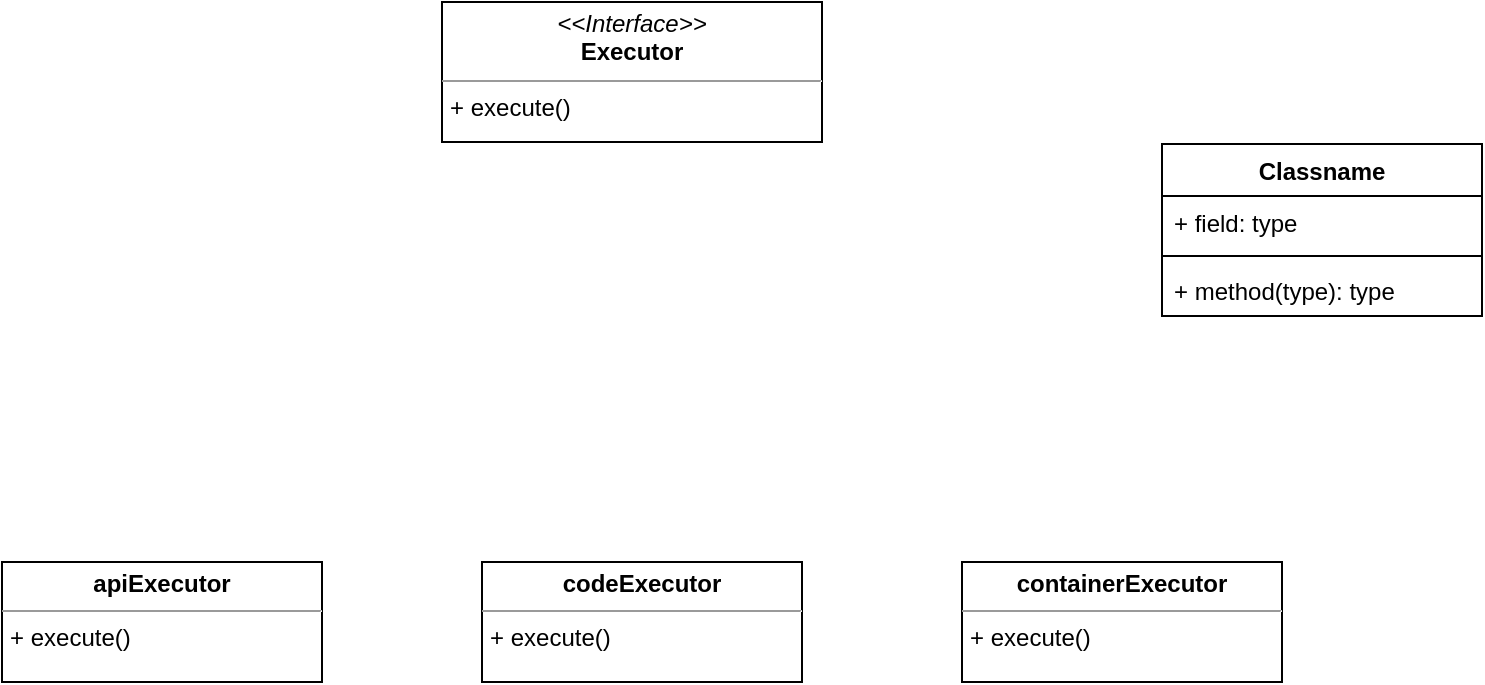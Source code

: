 <mxfile version="21.6.1" type="github">
  <diagram name="第 1 页" id="5YQmmdTOKk56YU2VY0Vi">
    <mxGraphModel dx="1363" dy="653" grid="1" gridSize="10" guides="1" tooltips="1" connect="1" arrows="1" fold="1" page="1" pageScale="1" pageWidth="827" pageHeight="1169" math="0" shadow="0">
      <root>
        <mxCell id="0" />
        <mxCell id="1" parent="0" />
        <mxCell id="bnNrwIMJFbkuABW-yQWk-2" value="&lt;p style=&quot;margin:0px;margin-top:4px;text-align:center;&quot;&gt;&lt;b&gt;apiExecutor&lt;/b&gt;&lt;/p&gt;&lt;hr size=&quot;1&quot;&gt;&lt;p style=&quot;margin:0px;margin-left:4px;&quot;&gt;+ execute()&lt;/p&gt;" style="verticalAlign=top;align=left;overflow=fill;fontSize=12;fontFamily=Helvetica;html=1;whiteSpace=wrap;" vertex="1" parent="1">
          <mxGeometry x="70" y="320" width="160" height="60" as="geometry" />
        </mxCell>
        <mxCell id="bnNrwIMJFbkuABW-yQWk-3" value="&lt;p style=&quot;margin:0px;margin-top:4px;text-align:center;&quot;&gt;&lt;b&gt;codeExecutor&lt;/b&gt;&lt;/p&gt;&lt;hr size=&quot;1&quot;&gt;&lt;p style=&quot;margin:0px;margin-left:4px;&quot;&gt;+ execute()&lt;/p&gt;" style="verticalAlign=top;align=left;overflow=fill;fontSize=12;fontFamily=Helvetica;html=1;whiteSpace=wrap;" vertex="1" parent="1">
          <mxGeometry x="310" y="320" width="160" height="60" as="geometry" />
        </mxCell>
        <mxCell id="bnNrwIMJFbkuABW-yQWk-8" value="Classname" style="swimlane;fontStyle=1;align=center;verticalAlign=top;childLayout=stackLayout;horizontal=1;startSize=26;horizontalStack=0;resizeParent=1;resizeParentMax=0;resizeLast=0;collapsible=1;marginBottom=0;whiteSpace=wrap;html=1;" vertex="1" parent="1">
          <mxGeometry x="650" y="111" width="160" height="86" as="geometry" />
        </mxCell>
        <mxCell id="bnNrwIMJFbkuABW-yQWk-9" value="+ field: type" style="text;strokeColor=none;fillColor=none;align=left;verticalAlign=top;spacingLeft=4;spacingRight=4;overflow=hidden;rotatable=0;points=[[0,0.5],[1,0.5]];portConstraint=eastwest;whiteSpace=wrap;html=1;" vertex="1" parent="bnNrwIMJFbkuABW-yQWk-8">
          <mxGeometry y="26" width="160" height="26" as="geometry" />
        </mxCell>
        <mxCell id="bnNrwIMJFbkuABW-yQWk-10" value="" style="line;strokeWidth=1;fillColor=none;align=left;verticalAlign=middle;spacingTop=-1;spacingLeft=3;spacingRight=3;rotatable=0;labelPosition=right;points=[];portConstraint=eastwest;strokeColor=inherit;" vertex="1" parent="bnNrwIMJFbkuABW-yQWk-8">
          <mxGeometry y="52" width="160" height="8" as="geometry" />
        </mxCell>
        <mxCell id="bnNrwIMJFbkuABW-yQWk-11" value="+ method(type): type" style="text;strokeColor=none;fillColor=none;align=left;verticalAlign=top;spacingLeft=4;spacingRight=4;overflow=hidden;rotatable=0;points=[[0,0.5],[1,0.5]];portConstraint=eastwest;whiteSpace=wrap;html=1;" vertex="1" parent="bnNrwIMJFbkuABW-yQWk-8">
          <mxGeometry y="60" width="160" height="26" as="geometry" />
        </mxCell>
        <mxCell id="bnNrwIMJFbkuABW-yQWk-12" value="&lt;p style=&quot;margin:0px;margin-top:4px;text-align:center;&quot;&gt;&lt;i&gt;&amp;lt;&amp;lt;Interface&amp;gt;&amp;gt;&lt;/i&gt;&lt;br&gt;&lt;b&gt;Executor&lt;/b&gt;&lt;/p&gt;&lt;hr size=&quot;1&quot;&gt;&lt;p style=&quot;margin:0px;margin-left:4px;&quot;&gt;+ execute()&lt;br&gt;&lt;/p&gt;" style="verticalAlign=top;align=left;overflow=fill;fontSize=12;fontFamily=Helvetica;html=1;whiteSpace=wrap;" vertex="1" parent="1">
          <mxGeometry x="290" y="40" width="190" height="70" as="geometry" />
        </mxCell>
        <mxCell id="bnNrwIMJFbkuABW-yQWk-13" value="&lt;p style=&quot;margin:0px;margin-top:4px;text-align:center;&quot;&gt;&lt;b&gt;containerExecutor&lt;/b&gt;&lt;/p&gt;&lt;hr size=&quot;1&quot;&gt;&lt;p style=&quot;margin:0px;margin-left:4px;&quot;&gt;+ execute()&lt;/p&gt;" style="verticalAlign=top;align=left;overflow=fill;fontSize=12;fontFamily=Helvetica;html=1;whiteSpace=wrap;" vertex="1" parent="1">
          <mxGeometry x="550" y="320" width="160" height="60" as="geometry" />
        </mxCell>
      </root>
    </mxGraphModel>
  </diagram>
</mxfile>
